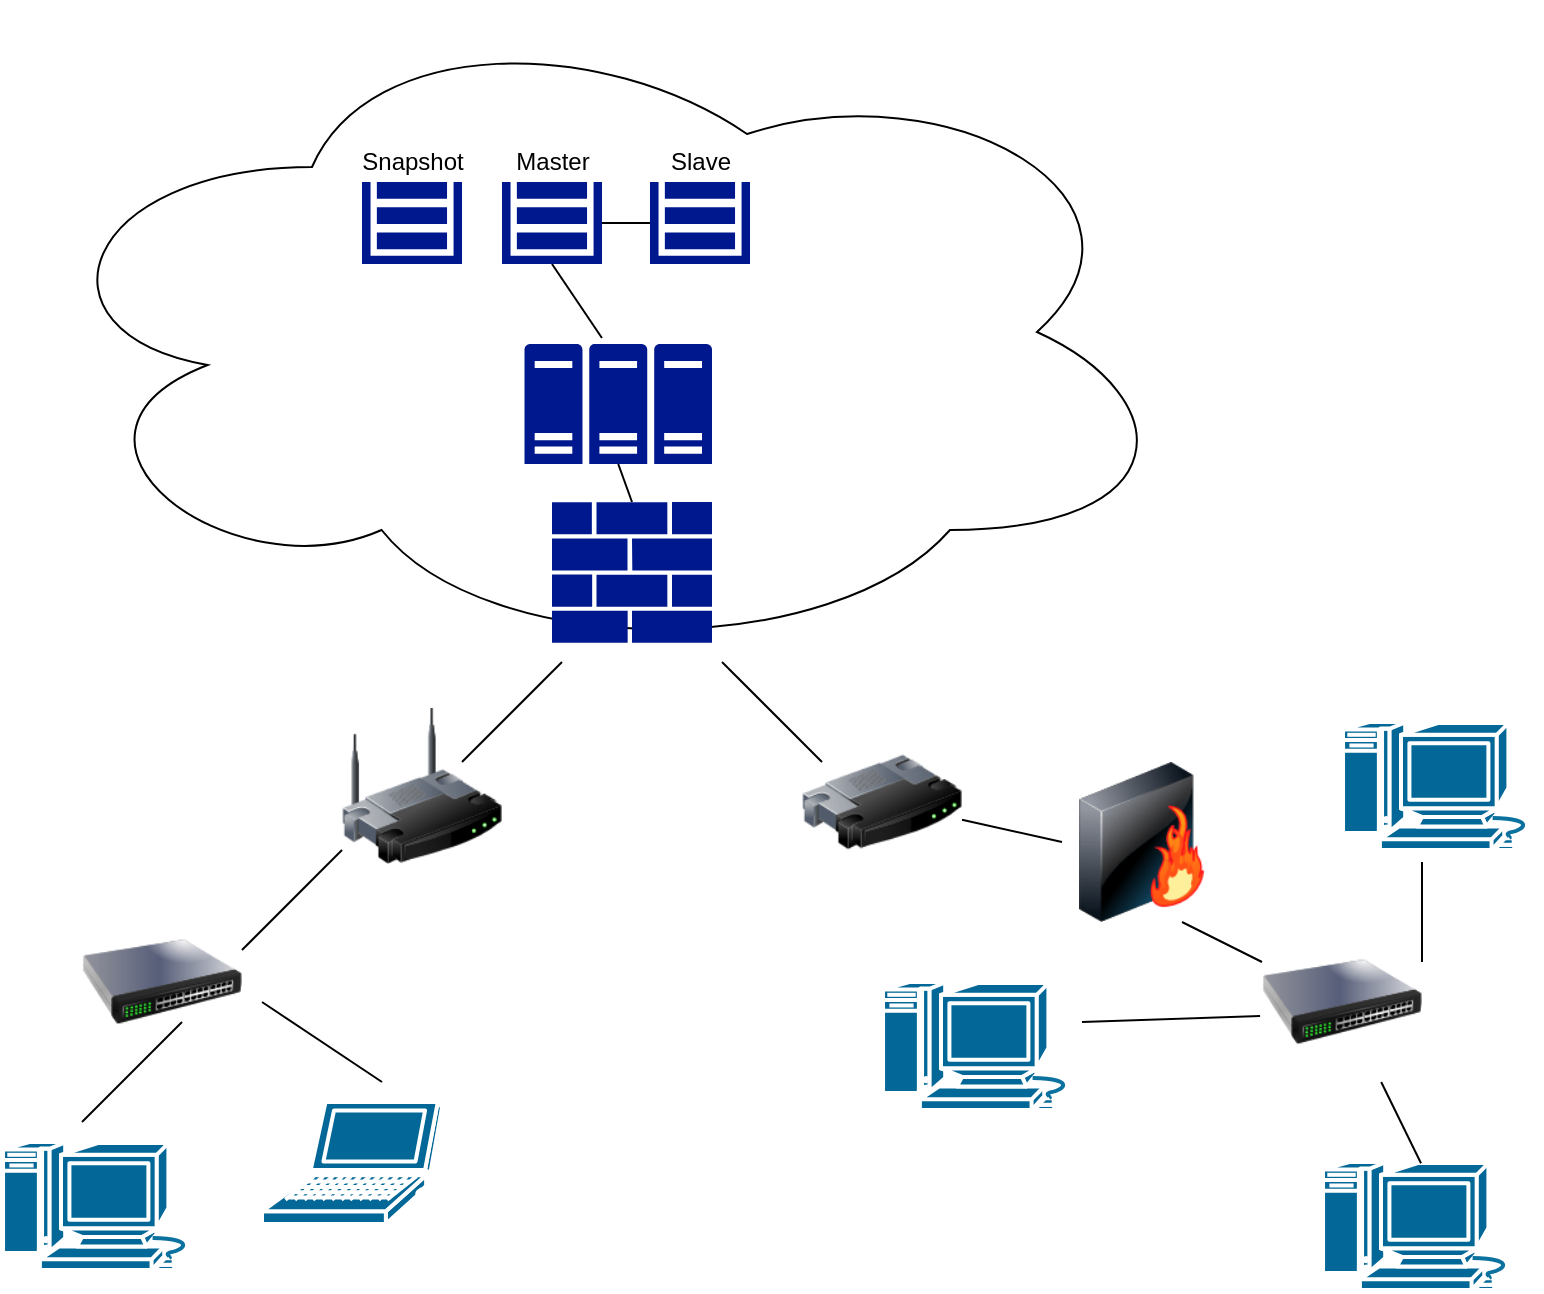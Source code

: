 <mxfile version="14.7.1" type="github">
  <diagram id="Pjj6XUsz2Jb8VsGKgiUx" name="Page-1">
    <mxGraphModel dx="868" dy="1651" grid="1" gridSize="10" guides="1" tooltips="1" connect="1" arrows="1" fold="1" page="1" pageScale="1" pageWidth="827" pageHeight="1169" math="0" shadow="0">
      <root>
        <mxCell id="0" />
        <mxCell id="1" parent="0" />
        <mxCell id="S5dObn2jH9UL6fpEHr52-1" value="" style="image;html=1;image=img/lib/clip_art/networking/Router_128x128.png" vertex="1" parent="1">
          <mxGeometry x="440" y="150" width="80" height="80" as="geometry" />
        </mxCell>
        <mxCell id="S5dObn2jH9UL6fpEHr52-2" value="" style="image;html=1;image=img/lib/clip_art/networking/Wireless_Router_128x128.png" vertex="1" parent="1">
          <mxGeometry x="210" y="142" width="80" height="80" as="geometry" />
        </mxCell>
        <mxCell id="S5dObn2jH9UL6fpEHr52-3" value="" style="image;html=1;image=img/lib/clip_art/networking/Switch_128x128.png" vertex="1" parent="1">
          <mxGeometry x="80" y="240" width="80" height="80" as="geometry" />
        </mxCell>
        <mxCell id="S5dObn2jH9UL6fpEHr52-4" value="" style="image;html=1;image=img/lib/clip_art/networking/Switch_128x128.png" vertex="1" parent="1">
          <mxGeometry x="670" y="250" width="80" height="80" as="geometry" />
        </mxCell>
        <mxCell id="S5dObn2jH9UL6fpEHr52-5" value="" style="shape=mxgraph.cisco.computers_and_peripherals.laptop;html=1;pointerEvents=1;dashed=0;fillColor=#036897;strokeColor=#ffffff;strokeWidth=2;verticalLabelPosition=bottom;verticalAlign=top;align=center;outlineConnect=0;" vertex="1" parent="1">
          <mxGeometry x="170" y="340" width="90" height="61" as="geometry" />
        </mxCell>
        <mxCell id="S5dObn2jH9UL6fpEHr52-6" value="" style="shape=mxgraph.cisco.computers_and_peripherals.macintosh;html=1;pointerEvents=1;dashed=0;fillColor=#036897;strokeColor=#ffffff;strokeWidth=2;verticalLabelPosition=bottom;verticalAlign=top;align=center;outlineConnect=0;" vertex="1" parent="1">
          <mxGeometry x="40" y="360" width="99" height="64" as="geometry" />
        </mxCell>
        <mxCell id="S5dObn2jH9UL6fpEHr52-7" value="" style="shape=mxgraph.cisco.computers_and_peripherals.macintosh;html=1;pointerEvents=1;dashed=0;fillColor=#036897;strokeColor=#ffffff;strokeWidth=2;verticalLabelPosition=bottom;verticalAlign=top;align=center;outlineConnect=0;" vertex="1" parent="1">
          <mxGeometry x="700" y="370" width="99" height="64" as="geometry" />
        </mxCell>
        <mxCell id="S5dObn2jH9UL6fpEHr52-8" value="" style="shape=mxgraph.cisco.computers_and_peripherals.macintosh;html=1;pointerEvents=1;dashed=0;fillColor=#036897;strokeColor=#ffffff;strokeWidth=2;verticalLabelPosition=bottom;verticalAlign=top;align=center;outlineConnect=0;" vertex="1" parent="1">
          <mxGeometry x="710" y="150" width="99" height="64" as="geometry" />
        </mxCell>
        <mxCell id="S5dObn2jH9UL6fpEHr52-9" value="" style="shape=mxgraph.cisco.computers_and_peripherals.macintosh;html=1;pointerEvents=1;dashed=0;fillColor=#036897;strokeColor=#ffffff;strokeWidth=2;verticalLabelPosition=bottom;verticalAlign=top;align=center;outlineConnect=0;" vertex="1" parent="1">
          <mxGeometry x="480" y="280" width="99" height="64" as="geometry" />
        </mxCell>
        <mxCell id="S5dObn2jH9UL6fpEHr52-10" value="" style="image;html=1;image=img/lib/clip_art/networking/Firewall-page1_128x128.png" vertex="1" parent="1">
          <mxGeometry x="570" y="170" width="80" height="80" as="geometry" />
        </mxCell>
        <mxCell id="S5dObn2jH9UL6fpEHr52-12" value="" style="endArrow=none;html=1;" edge="1" parent="1">
          <mxGeometry width="50" height="50" relative="1" as="geometry">
            <mxPoint x="230" y="330" as="sourcePoint" />
            <mxPoint x="170" y="290" as="targetPoint" />
          </mxGeometry>
        </mxCell>
        <mxCell id="S5dObn2jH9UL6fpEHr52-13" value="" style="endArrow=none;html=1;" edge="1" parent="1">
          <mxGeometry width="50" height="50" relative="1" as="geometry">
            <mxPoint x="80" y="350" as="sourcePoint" />
            <mxPoint x="130" y="300" as="targetPoint" />
          </mxGeometry>
        </mxCell>
        <mxCell id="S5dObn2jH9UL6fpEHr52-14" value="" style="endArrow=none;html=1;" edge="1" parent="1">
          <mxGeometry width="50" height="50" relative="1" as="geometry">
            <mxPoint x="160" y="264" as="sourcePoint" />
            <mxPoint x="210" y="214" as="targetPoint" />
          </mxGeometry>
        </mxCell>
        <mxCell id="S5dObn2jH9UL6fpEHr52-16" value="" style="endArrow=none;html=1;" edge="1" parent="1">
          <mxGeometry width="50" height="50" relative="1" as="geometry">
            <mxPoint x="270" y="170" as="sourcePoint" />
            <mxPoint x="320" y="120" as="targetPoint" />
          </mxGeometry>
        </mxCell>
        <mxCell id="S5dObn2jH9UL6fpEHr52-17" value="" style="endArrow=none;html=1;" edge="1" parent="1">
          <mxGeometry width="50" height="50" relative="1" as="geometry">
            <mxPoint x="450" y="170" as="sourcePoint" />
            <mxPoint x="400" y="120" as="targetPoint" />
          </mxGeometry>
        </mxCell>
        <mxCell id="S5dObn2jH9UL6fpEHr52-18" value="" style="ellipse;shape=cloud;whiteSpace=wrap;html=1;" vertex="1" parent="1">
          <mxGeometry x="50" y="-210" width="580" height="330" as="geometry" />
        </mxCell>
        <mxCell id="S5dObn2jH9UL6fpEHr52-19" value="" style="aspect=fixed;pointerEvents=1;shadow=0;dashed=0;html=1;strokeColor=none;labelPosition=center;verticalLabelPosition=bottom;verticalAlign=top;align=center;fillColor=#00188D;shape=mxgraph.mscae.enterprise.storage" vertex="1" parent="1">
          <mxGeometry x="290" y="-120" width="50" height="41" as="geometry" />
        </mxCell>
        <mxCell id="S5dObn2jH9UL6fpEHr52-20" value="" style="aspect=fixed;pointerEvents=1;shadow=0;dashed=0;html=1;strokeColor=none;labelPosition=center;verticalLabelPosition=bottom;verticalAlign=top;align=center;fillColor=#00188D;shape=mxgraph.mscae.enterprise.storage" vertex="1" parent="1">
          <mxGeometry x="220" y="-120" width="50" height="41" as="geometry" />
        </mxCell>
        <mxCell id="S5dObn2jH9UL6fpEHr52-21" value="" style="aspect=fixed;pointerEvents=1;shadow=0;dashed=0;html=1;strokeColor=none;labelPosition=center;verticalLabelPosition=bottom;verticalAlign=top;align=center;fillColor=#00188D;shape=mxgraph.mscae.enterprise.storage" vertex="1" parent="1">
          <mxGeometry x="364" y="-120" width="50" height="41" as="geometry" />
        </mxCell>
        <mxCell id="S5dObn2jH9UL6fpEHr52-22" value="Master" style="text;html=1;resizable=0;autosize=1;align=center;verticalAlign=middle;points=[];fillColor=none;strokeColor=none;rounded=0;" vertex="1" parent="1">
          <mxGeometry x="290" y="-140" width="50" height="20" as="geometry" />
        </mxCell>
        <mxCell id="S5dObn2jH9UL6fpEHr52-23" value="Slave" style="text;html=1;resizable=0;autosize=1;align=center;verticalAlign=middle;points=[];fillColor=none;strokeColor=none;rounded=0;" vertex="1" parent="1">
          <mxGeometry x="364" y="-140" width="50" height="20" as="geometry" />
        </mxCell>
        <mxCell id="S5dObn2jH9UL6fpEHr52-24" value="Snapshot" style="text;html=1;resizable=0;autosize=1;align=center;verticalAlign=middle;points=[];fillColor=none;strokeColor=none;rounded=0;" vertex="1" parent="1">
          <mxGeometry x="210" y="-140" width="70" height="20" as="geometry" />
        </mxCell>
        <mxCell id="S5dObn2jH9UL6fpEHr52-25" value="" style="aspect=fixed;pointerEvents=1;shadow=0;dashed=0;html=1;strokeColor=none;labelPosition=center;verticalLabelPosition=bottom;verticalAlign=top;align=center;fillColor=#00188D;shape=mxgraph.mscae.enterprise.server_farm" vertex="1" parent="1">
          <mxGeometry x="301.25" y="-39" width="93.75" height="60" as="geometry" />
        </mxCell>
        <mxCell id="S5dObn2jH9UL6fpEHr52-26" value="" style="aspect=fixed;pointerEvents=1;shadow=0;dashed=0;html=1;strokeColor=none;labelPosition=center;verticalLabelPosition=bottom;verticalAlign=top;align=center;fillColor=#00188D;shape=mxgraph.mscae.enterprise.firewall" vertex="1" parent="1">
          <mxGeometry x="315" y="40" width="80" height="70.4" as="geometry" />
        </mxCell>
        <mxCell id="S5dObn2jH9UL6fpEHr52-28" value="" style="endArrow=none;html=1;exitX=0.413;exitY=-0.05;exitDx=0;exitDy=0;exitPerimeter=0;entryX=0.5;entryY=1;entryDx=0;entryDy=0;entryPerimeter=0;" edge="1" parent="1" source="S5dObn2jH9UL6fpEHr52-25" target="S5dObn2jH9UL6fpEHr52-19">
          <mxGeometry width="50" height="50" relative="1" as="geometry">
            <mxPoint x="390" y="10" as="sourcePoint" />
            <mxPoint x="440" y="-40" as="targetPoint" />
          </mxGeometry>
        </mxCell>
        <mxCell id="S5dObn2jH9UL6fpEHr52-29" value="" style="endArrow=none;html=1;exitX=1;exitY=0.5;exitDx=0;exitDy=0;exitPerimeter=0;entryX=0;entryY=0.5;entryDx=0;entryDy=0;entryPerimeter=0;" edge="1" parent="1" source="S5dObn2jH9UL6fpEHr52-19" target="S5dObn2jH9UL6fpEHr52-21">
          <mxGeometry width="50" height="50" relative="1" as="geometry">
            <mxPoint x="390" y="10" as="sourcePoint" />
            <mxPoint x="440" y="-40" as="targetPoint" />
          </mxGeometry>
        </mxCell>
        <mxCell id="S5dObn2jH9UL6fpEHr52-30" value="" style="endArrow=none;html=1;exitX=0.5;exitY=0;exitDx=0;exitDy=0;exitPerimeter=0;entryX=0.5;entryY=1;entryDx=0;entryDy=0;entryPerimeter=0;" edge="1" parent="1" source="S5dObn2jH9UL6fpEHr52-26" target="S5dObn2jH9UL6fpEHr52-25">
          <mxGeometry width="50" height="50" relative="1" as="geometry">
            <mxPoint x="390" y="80" as="sourcePoint" />
            <mxPoint x="440" y="30" as="targetPoint" />
          </mxGeometry>
        </mxCell>
        <mxCell id="S5dObn2jH9UL6fpEHr52-31" value="" style="endArrow=none;html=1;exitX=0;exitY=0.5;exitDx=0;exitDy=0;" edge="1" parent="1" source="S5dObn2jH9UL6fpEHr52-10" target="S5dObn2jH9UL6fpEHr52-1">
          <mxGeometry width="50" height="50" relative="1" as="geometry">
            <mxPoint x="390" y="270" as="sourcePoint" />
            <mxPoint x="440" y="220" as="targetPoint" />
          </mxGeometry>
        </mxCell>
        <mxCell id="S5dObn2jH9UL6fpEHr52-32" value="" style="endArrow=none;html=1;entryX=-0.012;entryY=0.588;entryDx=0;entryDy=0;entryPerimeter=0;" edge="1" parent="1" target="S5dObn2jH9UL6fpEHr52-4">
          <mxGeometry width="50" height="50" relative="1" as="geometry">
            <mxPoint x="580" y="300" as="sourcePoint" />
            <mxPoint x="440" y="220" as="targetPoint" />
          </mxGeometry>
        </mxCell>
        <mxCell id="S5dObn2jH9UL6fpEHr52-33" value="" style="endArrow=none;html=1;exitX=0;exitY=0.25;exitDx=0;exitDy=0;entryX=0.75;entryY=1;entryDx=0;entryDy=0;" edge="1" parent="1" source="S5dObn2jH9UL6fpEHr52-4" target="S5dObn2jH9UL6fpEHr52-10">
          <mxGeometry width="50" height="50" relative="1" as="geometry">
            <mxPoint x="390" y="270" as="sourcePoint" />
            <mxPoint x="440" y="220" as="targetPoint" />
          </mxGeometry>
        </mxCell>
        <mxCell id="S5dObn2jH9UL6fpEHr52-34" value="" style="endArrow=none;html=1;exitX=1;exitY=0.25;exitDx=0;exitDy=0;" edge="1" parent="1" source="S5dObn2jH9UL6fpEHr52-4">
          <mxGeometry width="50" height="50" relative="1" as="geometry">
            <mxPoint x="390" y="270" as="sourcePoint" />
            <mxPoint x="750" y="220" as="targetPoint" />
          </mxGeometry>
        </mxCell>
        <mxCell id="S5dObn2jH9UL6fpEHr52-35" value="" style="endArrow=none;html=1;exitX=0.5;exitY=0.01;exitDx=0;exitDy=0;exitPerimeter=0;" edge="1" parent="1" source="S5dObn2jH9UL6fpEHr52-7" target="S5dObn2jH9UL6fpEHr52-4">
          <mxGeometry width="50" height="50" relative="1" as="geometry">
            <mxPoint x="730" y="340" as="sourcePoint" />
            <mxPoint x="440" y="220" as="targetPoint" />
          </mxGeometry>
        </mxCell>
      </root>
    </mxGraphModel>
  </diagram>
</mxfile>
